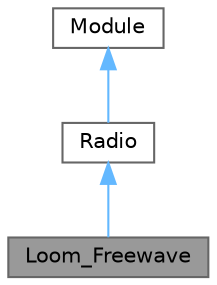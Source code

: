 digraph "Loom_Freewave"
{
 // LATEX_PDF_SIZE
  bgcolor="transparent";
  edge [fontname=Helvetica,fontsize=10,labelfontname=Helvetica,labelfontsize=10];
  node [fontname=Helvetica,fontsize=10,shape=box,height=0.2,width=0.4];
  Node1 [label="Loom_Freewave",height=0.2,width=0.4,color="gray40", fillcolor="grey60", style="filled", fontcolor="black",tooltip=" "];
  Node2 -> Node1 [dir="back",color="steelblue1",style="solid"];
  Node2 [label="Radio",height=0.2,width=0.4,color="gray40", fillcolor="white", style="filled",URL="$class_radio.html",tooltip=" "];
  Node3 -> Node2 [dir="back",color="steelblue1",style="solid"];
  Node3 [label="Module",height=0.2,width=0.4,color="gray40", fillcolor="white", style="filled",URL="$class_module.html",tooltip=" "];
}
